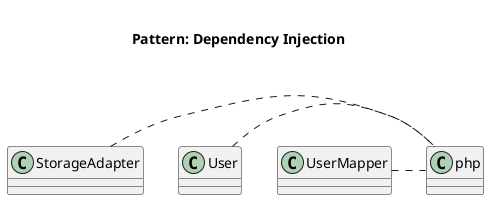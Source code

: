 @startuml
    Title <size:20>\nPattern: Dependency Injection\n

StorageAdapter.php
User.php
UserMapper.php
@enduml